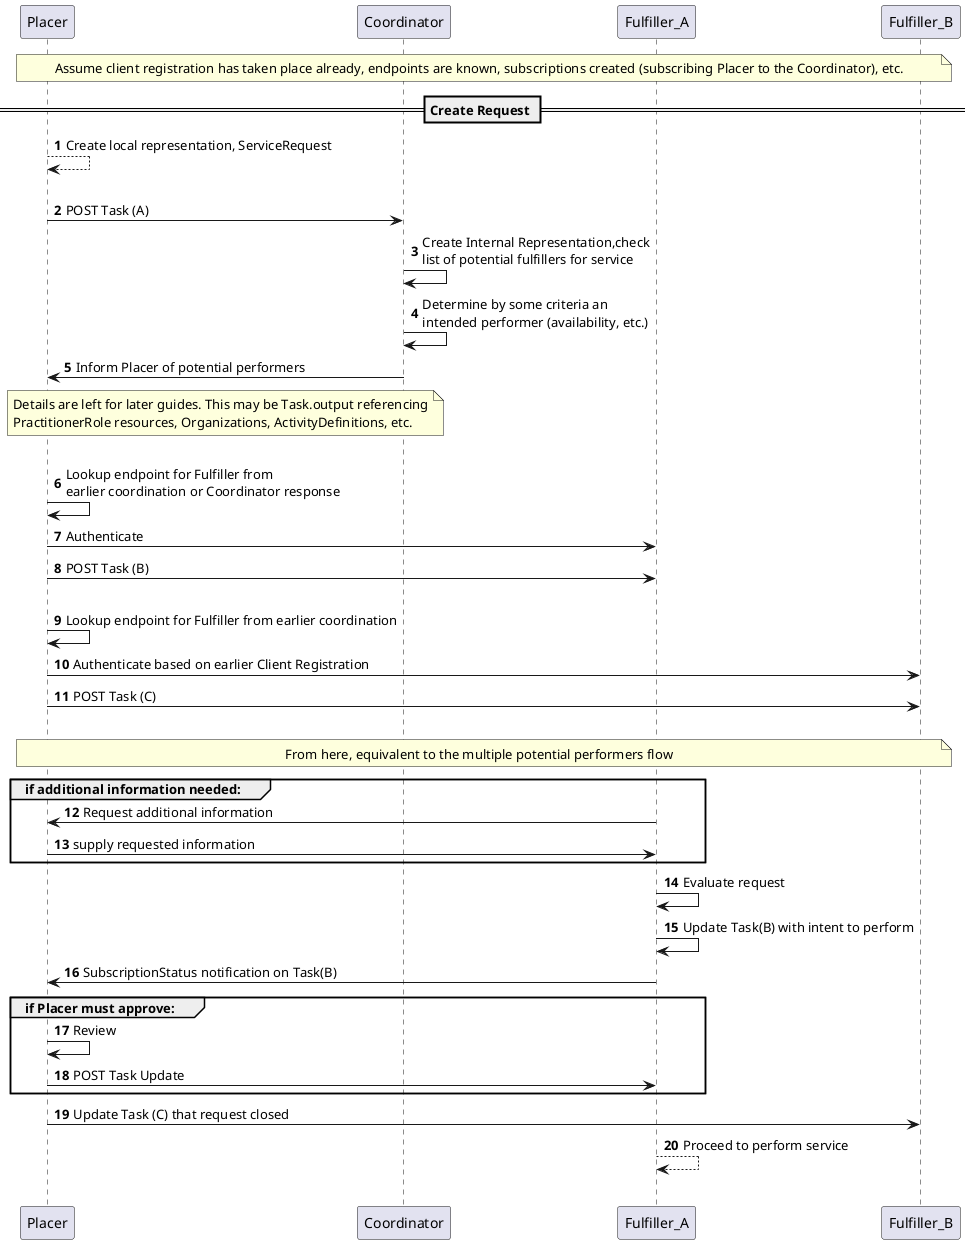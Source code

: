 @startuml
autonumber
skinparam svgDimensionStyle false
participant Placer order 10
participant Coordinator order 20
participant Fulfiller_A order 30 
participant Fulfiller_B order 40

note over Placer,Fulfiller_B: Assume client registration has taken place already, endpoints are known, subscriptions created (subscribing Placer to the Coordinator), etc. 

== Create Request ==

Placer --> Placer : Create local representation, ServiceRequest

||20||

Placer -> Coordinator: POST Task (A)

Coordinator -> Coordinator: Create Internal Representation,check\nlist of potential fulfillers for service

Coordinator -> Coordinator: Determine by some criteria an\nintended performer (availability, etc.)

Coordinator -> Placer: Inform Placer of potential performers
note over Placer, Coordinator: Details are left for later guides. This may be Task.output referencing\nPractitionerRole resources, Organizations, ActivityDefinitions, etc.  

||20||
Placer -> Placer: Lookup endpoint for Fulfiller from\nearlier coordination or Coordinator response

Placer -> Fulfiller_A: Authenticate

Placer -> Fulfiller_A: POST Task (B)
||20||
Placer -> Placer: Lookup endpoint for Fulfiller from earlier coordination
Placer -> Fulfiller_B: Authenticate based on earlier Client Registration

Placer -> Fulfiller_B: POST Task (C)
||20||
note over Placer, Fulfiller_B: From here, equivalent to the multiple potential performers flow

group if additional information needed:

    Fulfiller_A -> Placer: Request additional information
    Placer -> Fulfiller_A: supply requested information
end

Fulfiller_A -> Fulfiller_A: Evaluate request

Fulfiller_A -> Fulfiller_A: Update Task(B) with intent to perform

Fulfiller_A -> Placer: SubscriptionStatus notification on Task(B)

group if Placer must approve:

    Placer -> Placer: Review
    Placer -> Fulfiller_A: POST Task Update
end

Placer -> Fulfiller_B: Update Task (C) that request closed

Fulfiller_A --> Fulfiller_A: Proceed to perform service

||20||
@enduml


